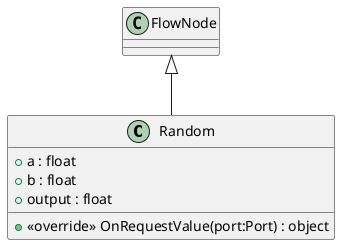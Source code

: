 @startuml
class Random {
    + a : float
    + b : float
    + output : float
    + <<override>> OnRequestValue(port:Port) : object
}
FlowNode <|-- Random
@enduml
